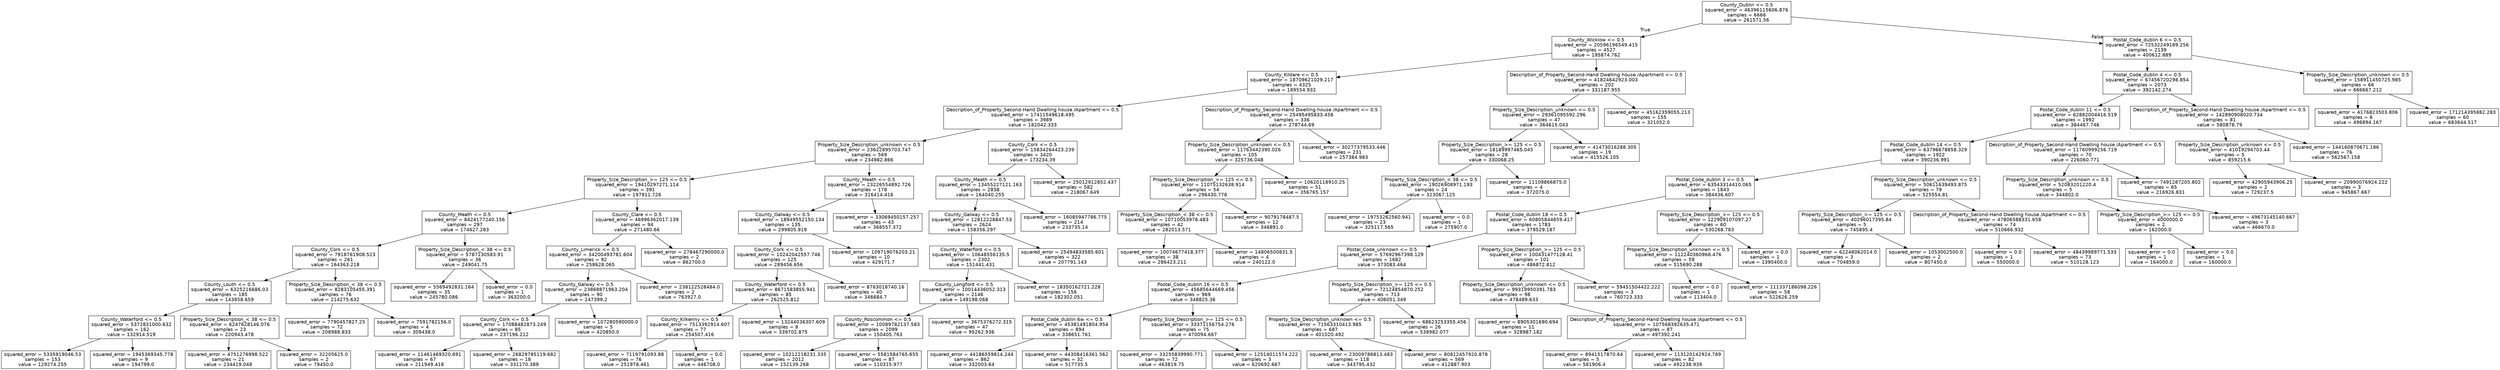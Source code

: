 digraph Tree {
node [shape=box, fontname="helvetica"] ;
edge [fontname="helvetica"] ;
0 [label="County_Dublin <= 0.5\nsquared_error = 46396115606.876\nsamples = 6666\nvalue = 261571.56"] ;
1 [label="County_Wicklow <= 0.5\nsquared_error = 20596196549.415\nsamples = 4527\nvalue = 195874.762"] ;
0 -> 1 [labeldistance=2.5, labelangle=45, headlabel="True"] ;
2 [label="County_Kildare <= 0.5\nsquared_error = 18709621029.217\nsamples = 4325\nvalue = 189554.932"] ;
1 -> 2 ;
3 [label="Description_of_Property_Second-Hand Dwelling house /Apartment <= 0.5\nsquared_error = 17411549618.495\nsamples = 3989\nvalue = 182042.333"] ;
2 -> 3 ;
4 [label="Property_Size_Description_unknown <= 0.5\nsquared_error = 23622895703.747\nsamples = 569\nvalue = 234982.866"] ;
3 -> 4 ;
5 [label="Property_Size_Description_>= 125 <= 0.5\nsquared_error = 19410297271.114\nsamples = 391\nvalue = 197911.726"] ;
4 -> 5 ;
6 [label="County_Meath <= 0.5\nsquared_error = 8424177240.156\nsamples = 297\nvalue = 174627.283"] ;
5 -> 6 ;
7 [label="County_Cork <= 0.5\nsquared_error = 7918761908.523\nsamples = 261\nvalue = 164363.218"] ;
6 -> 7 ;
8 [label="County_Louth <= 0.5\nsquared_error = 6325216686.03\nsamples = 185\nvalue = 143858.659"] ;
7 -> 8 ;
9 [label="County_Waterford <= 0.5\nsquared_error = 5372831000.632\nsamples = 162\nvalue = 132914.519"] ;
8 -> 9 ;
10 [label="squared_error = 5335919046.53\nsamples = 153\nvalue = 129274.255"] ;
9 -> 10 ;
11 [label="squared_error = 1945369345.778\nsamples = 9\nvalue = 194799.0"] ;
9 -> 11 ;
12 [label="Property_Size_Description_< 38 <= 0.5\nsquared_error = 6247628146.076\nsamples = 23\nvalue = 220943.478"] ;
8 -> 12 ;
13 [label="squared_error = 4751276998.522\nsamples = 21\nvalue = 234419.048"] ;
12 -> 13 ;
14 [label="squared_error = 32205625.0\nsamples = 2\nvalue = 79450.0"] ;
12 -> 14 ;
15 [label="Property_Size_Description_< 38 <= 0.5\nsquared_error = 8283105455.391\nsamples = 76\nvalue = 214275.632"] ;
7 -> 15 ;
16 [label="squared_error = 7790457827.25\nsamples = 72\nvalue = 208988.833"] ;
15 -> 16 ;
17 [label="squared_error = 7591782156.0\nsamples = 4\nvalue = 309438.0"] ;
15 -> 17 ;
18 [label="Property_Size_Description_< 38 <= 0.5\nsquared_error = 5787130583.91\nsamples = 36\nvalue = 249041.75"] ;
6 -> 18 ;
19 [label="squared_error = 5569492831.164\nsamples = 35\nvalue = 245780.086"] ;
18 -> 19 ;
20 [label="squared_error = 0.0\nsamples = 1\nvalue = 363200.0"] ;
18 -> 20 ;
21 [label="County_Clare <= 0.5\nsquared_error = 46996362017.139\nsamples = 94\nvalue = 271480.66"] ;
5 -> 21 ;
22 [label="County_Limerick <= 0.5\nsquared_error = 34200493781.604\nsamples = 92\nvalue = 258628.065"] ;
21 -> 22 ;
23 [label="County_Galway <= 0.5\nsquared_error = 23868871963.204\nsamples = 90\nvalue = 247399.2"] ;
22 -> 23 ;
24 [label="County_Cork <= 0.5\nsquared_error = 17088482873.249\nsamples = 85\nvalue = 237196.212"] ;
23 -> 24 ;
25 [label="squared_error = 11461469320.691\nsamples = 67\nvalue = 211949.418"] ;
24 -> 25 ;
26 [label="squared_error = 26829785119.682\nsamples = 18\nvalue = 331170.389"] ;
24 -> 26 ;
27 [label="squared_error = 107280590000.0\nsamples = 5\nvalue = 420850.0"] ;
23 -> 27 ;
28 [label="squared_error = 238122528484.0\nsamples = 2\nvalue = 763927.0"] ;
22 -> 28 ;
29 [label="squared_error = 278467290000.0\nsamples = 2\nvalue = 862700.0"] ;
21 -> 29 ;
30 [label="County_Meath <= 0.5\nsquared_error = 23226554892.726\nsamples = 178\nvalue = 316414.416"] ;
4 -> 30 ;
31 [label="County_Galway <= 0.5\nsquared_error = 18949552150.134\nsamples = 135\nvalue = 299805.919"] ;
30 -> 31 ;
32 [label="County_Cork <= 0.5\nsquared_error = 10242042557.746\nsamples = 125\nvalue = 289456.656"] ;
31 -> 32 ;
33 [label="County_Waterford <= 0.5\nsquared_error = 8671583855.941\nsamples = 85\nvalue = 262525.812"] ;
32 -> 33 ;
34 [label="County_Kilkenny <= 0.5\nsquared_error = 7513392914.607\nsamples = 77\nvalue = 254507.416"] ;
33 -> 34 ;
35 [label="squared_error = 7119791093.88\nsamples = 76\nvalue = 251978.461"] ;
34 -> 35 ;
36 [label="squared_error = 0.0\nsamples = 1\nvalue = 446708.0"] ;
34 -> 36 ;
37 [label="squared_error = 13244036307.609\nsamples = 8\nvalue = 339702.875"] ;
33 -> 37 ;
38 [label="squared_error = 8763018740.16\nsamples = 40\nvalue = 346684.7"] ;
32 -> 38 ;
39 [label="squared_error = 109719076203.21\nsamples = 10\nvalue = 429171.7"] ;
31 -> 39 ;
40 [label="squared_error = 33069450157.257\nsamples = 43\nvalue = 368557.372"] ;
30 -> 40 ;
41 [label="County_Cork <= 0.5\nsquared_error = 15834264423.239\nsamples = 3420\nvalue = 173234.39"] ;
3 -> 41 ;
42 [label="County_Meath <= 0.5\nsquared_error = 13455227121.163\nsamples = 2838\nvalue = 164040.255"] ;
41 -> 42 ;
43 [label="County_Galway <= 0.5\nsquared_error = 12812228847.53\nsamples = 2624\nvalue = 158356.297"] ;
42 -> 43 ;
44 [label="County_Waterford <= 0.5\nsquared_error = 10648556135.5\nsamples = 2302\nvalue = 151441.431"] ;
43 -> 44 ;
45 [label="County_Longford <= 0.5\nsquared_error = 10014436052.313\nsamples = 2146\nvalue = 149198.068"] ;
44 -> 45 ;
46 [label="County_Roscommon <= 0.5\nsquared_error = 10089782137.583\nsamples = 2099\nvalue = 150405.763"] ;
45 -> 46 ;
47 [label="squared_error = 10212218231.335\nsamples = 2012\nvalue = 152139.268"] ;
46 -> 47 ;
48 [label="squared_error = 5581584765.655\nsamples = 87\nvalue = 110315.977"] ;
46 -> 48 ;
49 [label="squared_error = 3675376272.315\nsamples = 47\nvalue = 95262.936"] ;
45 -> 49 ;
50 [label="squared_error = 18350162721.228\nsamples = 156\nvalue = 182302.051"] ;
44 -> 50 ;
51 [label="squared_error = 25494833585.601\nsamples = 322\nvalue = 207791.143"] ;
43 -> 51 ;
52 [label="squared_error = 16085947786.775\nsamples = 214\nvalue = 233735.14"] ;
42 -> 52 ;
53 [label="squared_error = 25012912852.437\nsamples = 582\nvalue = 218067.649"] ;
41 -> 53 ;
54 [label="Description_of_Property_Second-Hand Dwelling house /Apartment <= 0.5\nsquared_error = 25495495833.458\nsamples = 336\nvalue = 278744.69"] ;
2 -> 54 ;
55 [label="Property_Size_Description_unknown <= 0.5\nsquared_error = 11763442390.026\nsamples = 105\nvalue = 325736.048"] ;
54 -> 55 ;
56 [label="Property_Size_Description_>= 125 <= 0.5\nsquared_error = 11075132638.914\nsamples = 54\nvalue = 296430.778"] ;
55 -> 56 ;
57 [label="Property_Size_Description_< 38 <= 0.5\nsquared_error = 10710053978.483\nsamples = 42\nvalue = 282013.571"] ;
56 -> 57 ;
58 [label="squared_error = 10074677418.377\nsamples = 38\nvalue = 286423.211"] ;
57 -> 58 ;
59 [label="squared_error = 14806500831.5\nsamples = 4\nvalue = 240122.0"] ;
57 -> 59 ;
60 [label="squared_error = 9079178487.5\nsamples = 12\nvalue = 346891.0"] ;
56 -> 60 ;
61 [label="squared_error = 10620118910.25\nsamples = 51\nvalue = 356765.157"] ;
55 -> 61 ;
62 [label="squared_error = 30277379533.446\nsamples = 231\nvalue = 257384.983"] ;
54 -> 62 ;
63 [label="Description_of_Property_Second-Hand Dwelling house /Apartment <= 0.5\nsquared_error = 41824642923.003\nsamples = 202\nvalue = 331187.955"] ;
1 -> 63 ;
64 [label="Property_Size_Description_unknown <= 0.5\nsquared_error = 29361095592.296\nsamples = 47\nvalue = 364615.043"] ;
63 -> 64 ;
65 [label="Property_Size_Description_>= 125 <= 0.5\nsquared_error = 18189997465.045\nsamples = 28\nvalue = 330068.25"] ;
64 -> 65 ;
66 [label="Property_Size_Description_< 38 <= 0.5\nsquared_error = 19026908971.193\nsamples = 24\nvalue = 323067.125"] ;
65 -> 66 ;
67 [label="squared_error = 19753262560.941\nsamples = 23\nvalue = 325117.565"] ;
66 -> 67 ;
68 [label="squared_error = 0.0\nsamples = 1\nvalue = 275907.0"] ;
66 -> 68 ;
69 [label="squared_error = 11109866875.0\nsamples = 4\nvalue = 372075.0"] ;
65 -> 69 ;
70 [label="squared_error = 41473016288.305\nsamples = 19\nvalue = 415526.105"] ;
64 -> 70 ;
71 [label="squared_error = 45162359055.213\nsamples = 155\nvalue = 321052.0"] ;
63 -> 71 ;
72 [label="Postal_Code_dublin 6 <= 0.5\nsquared_error = 72532249189.256\nsamples = 2139\nvalue = 400612.889"] ;
0 -> 72 [labeldistance=2.5, labelangle=-45, headlabel="False"] ;
73 [label="Postal_Code_dublin 4 <= 0.5\nsquared_error = 67456720298.854\nsamples = 2073\nvalue = 392142.274"] ;
72 -> 73 ;
74 [label="Postal_Code_dublin 11 <= 0.5\nsquared_error = 62882004416.519\nsamples = 1992\nvalue = 384467.746"] ;
73 -> 74 ;
75 [label="Postal_Code_dublin 14 <= 0.5\nsquared_error = 63796678858.329\nsamples = 1922\nvalue = 390236.991"] ;
74 -> 75 ;
76 [label="Postal_Code_dublin 3 <= 0.5\nsquared_error = 63543314410.065\nsamples = 1843\nvalue = 384436.607"] ;
75 -> 76 ;
77 [label="Postal_Code_dublin 18 <= 0.5\nsquared_error = 60805844659.417\nsamples = 1783\nvalue = 379529.187"] ;
76 -> 77 ;
78 [label="Postal_Code_unknown <= 0.5\nsquared_error = 57692967398.129\nsamples = 1682\nvalue = 373083.464"] ;
77 -> 78 ;
79 [label="Postal_Code_dublin 16 <= 0.5\nsquared_error = 45685644669.456\nsamples = 969\nvalue = 348825.36"] ;
78 -> 79 ;
80 [label="Postal_Code_dublin 6w <= 0.5\nsquared_error = 45381491804.954\nsamples = 894\nvalue = 338651.761"] ;
79 -> 80 ;
81 [label="squared_error = 44186559814.244\nsamples = 862\nvalue = 332003.64"] ;
80 -> 81 ;
82 [label="squared_error = 44308416361.562\nsamples = 32\nvalue = 517735.5"] ;
80 -> 82 ;
83 [label="Property_Size_Description_>= 125 <= 0.5\nsquared_error = 33371156754.276\nsamples = 75\nvalue = 470094.667"] ;
79 -> 83 ;
84 [label="squared_error = 33255839990.771\nsamples = 72\nvalue = 463819.75"] ;
83 -> 84 ;
85 [label="squared_error = 12514011574.222\nsamples = 3\nvalue = 620692.667"] ;
83 -> 85 ;
86 [label="Property_Size_Description_>= 125 <= 0.5\nsquared_error = 72124854870.252\nsamples = 713\nvalue = 406051.349"] ;
78 -> 86 ;
87 [label="Property_Size_Description_unknown <= 0.5\nsquared_error = 71563310413.985\nsamples = 687\nvalue = 401020.492"] ;
86 -> 87 ;
88 [label="squared_error = 23009786813.483\nsamples = 118\nvalue = 343795.432"] ;
87 -> 88 ;
89 [label="squared_error = 80812457920.878\nsamples = 569\nvalue = 412887.903"] ;
87 -> 89 ;
90 [label="squared_error = 68623253355.456\nsamples = 26\nvalue = 538982.077"] ;
86 -> 90 ;
91 [label="Property_Size_Description_>= 125 <= 0.5\nsquared_error = 100431477128.41\nsamples = 101\nvalue = 486872.812"] ;
77 -> 91 ;
92 [label="Property_Size_Description_unknown <= 0.5\nsquared_error = 99319950391.783\nsamples = 98\nvalue = 478489.633"] ;
91 -> 92 ;
93 [label="squared_error = 8905301690.694\nsamples = 11\nvalue = 328987.182"] ;
92 -> 93 ;
94 [label="Description_of_Property_Second-Hand Dwelling house /Apartment <= 0.5\nsquared_error = 107568392635.471\nsamples = 87\nvalue = 497392.241"] ;
92 -> 94 ;
95 [label="squared_error = 8941517870.64\nsamples = 5\nvalue = 581906.4"] ;
94 -> 95 ;
96 [label="squared_error = 113120142924.789\nsamples = 82\nvalue = 492238.939"] ;
94 -> 96 ;
97 [label="squared_error = 59451504422.222\nsamples = 3\nvalue = 760723.333"] ;
91 -> 97 ;
98 [label="Property_Size_Description_>= 125 <= 0.5\nsquared_error = 122909107097.27\nsamples = 60\nvalue = 530268.783"] ;
76 -> 98 ;
99 [label="Property_Size_Description_unknown <= 0.5\nsquared_error = 112240360968.476\nsamples = 59\nvalue = 515690.288"] ;
98 -> 99 ;
100 [label="squared_error = 0.0\nsamples = 1\nvalue = 113404.0"] ;
99 -> 100 ;
101 [label="squared_error = 111337186098.226\nsamples = 58\nvalue = 522626.259"] ;
99 -> 101 ;
102 [label="squared_error = 0.0\nsamples = 1\nvalue = 1390400.0"] ;
98 -> 102 ;
103 [label="Property_Size_Description_unknown <= 0.5\nsquared_error = 50611639493.875\nsamples = 79\nvalue = 525554.81"] ;
75 -> 103 ;
104 [label="Property_Size_Description_>= 125 <= 0.5\nsquared_error = 40296017395.84\nsamples = 5\nvalue = 745895.4"] ;
103 -> 104 ;
105 [label="squared_error = 62248062014.0\nsamples = 3\nvalue = 704859.0"] ;
104 -> 105 ;
106 [label="squared_error = 1053002500.0\nsamples = 2\nvalue = 807450.0"] ;
104 -> 106 ;
107 [label="Description_of_Property_Second-Hand Dwelling house /Apartment <= 0.5\nsquared_error = 47806588331.658\nsamples = 74\nvalue = 510666.932"] ;
103 -> 107 ;
108 [label="squared_error = 0.0\nsamples = 1\nvalue = 550000.0"] ;
107 -> 108 ;
109 [label="squared_error = 48439989771.533\nsamples = 73\nvalue = 510128.123"] ;
107 -> 109 ;
110 [label="Description_of_Property_Second-Hand Dwelling house /Apartment <= 0.5\nsquared_error = 11760999256.719\nsamples = 70\nvalue = 226060.771"] ;
74 -> 110 ;
111 [label="Property_Size_Description_unknown <= 0.5\nsquared_error = 52083201220.4\nsamples = 5\nvalue = 344802.0"] ;
110 -> 111 ;
112 [label="Property_Size_Description_>= 125 <= 0.5\nsquared_error = 4000000.0\nsamples = 2\nvalue = 162000.0"] ;
111 -> 112 ;
113 [label="squared_error = 0.0\nsamples = 1\nvalue = 164000.0"] ;
112 -> 113 ;
114 [label="squared_error = 0.0\nsamples = 1\nvalue = 160000.0"] ;
112 -> 114 ;
115 [label="squared_error = 49673145140.667\nsamples = 3\nvalue = 466670.0"] ;
111 -> 115 ;
116 [label="squared_error = 7491287205.802\nsamples = 65\nvalue = 216926.831"] ;
110 -> 116 ;
117 [label="Description_of_Property_Second-Hand Dwelling house /Apartment <= 0.5\nsquared_error = 142890908020.734\nsamples = 81\nvalue = 580878.79"] ;
73 -> 117 ;
118 [label="Property_Size_Description_unknown <= 0.5\nsquared_error = 41019294703.44\nsamples = 5\nvalue = 859215.6"] ;
117 -> 118 ;
119 [label="squared_error = 42905943906.25\nsamples = 2\nvalue = 729237.5"] ;
118 -> 119 ;
120 [label="squared_error = 20990076924.222\nsamples = 3\nvalue = 945867.667"] ;
118 -> 120 ;
121 [label="squared_error = 144160870671.186\nsamples = 76\nvalue = 562567.158"] ;
117 -> 121 ;
122 [label="Property_Size_Description_unknown <= 0.5\nsquared_error = 158911450725.985\nsamples = 66\nvalue = 666667.212"] ;
72 -> 122 ;
123 [label="squared_error = 4176823503.806\nsamples = 6\nvalue = 496894.167"] ;
122 -> 123 ;
124 [label="squared_error = 171214395882.283\nsamples = 60\nvalue = 683644.517"] ;
122 -> 124 ;
}